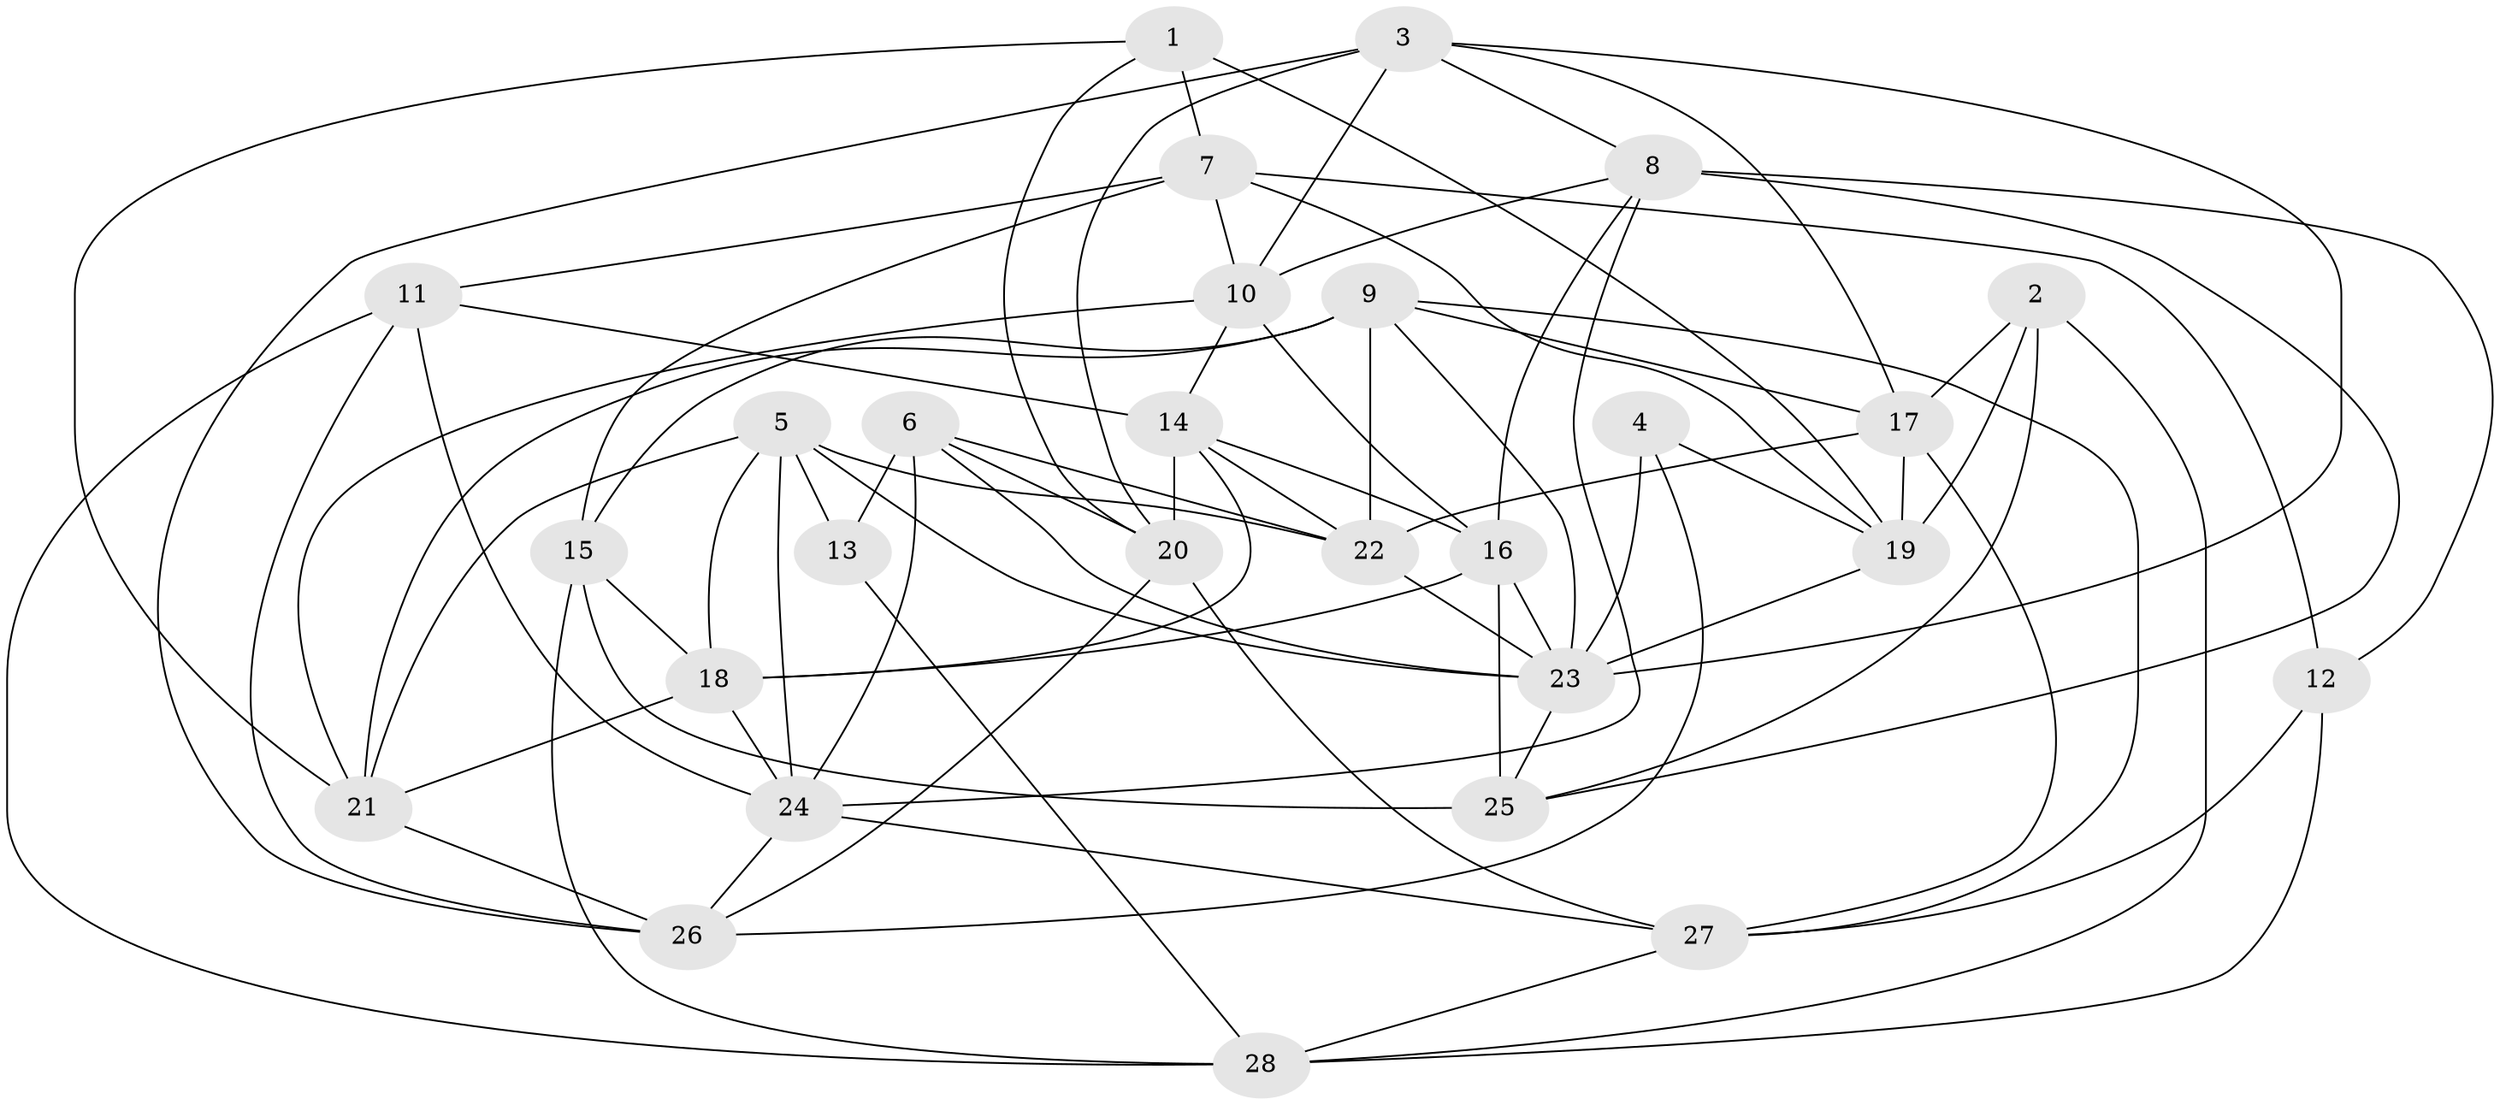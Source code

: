 // original degree distribution, {4: 1.0}
// Generated by graph-tools (version 1.1) at 2025/26/03/09/25 03:26:54]
// undirected, 28 vertices, 78 edges
graph export_dot {
graph [start="1"]
  node [color=gray90,style=filled];
  1;
  2;
  3;
  4;
  5;
  6;
  7;
  8;
  9;
  10;
  11;
  12;
  13;
  14;
  15;
  16;
  17;
  18;
  19;
  20;
  21;
  22;
  23;
  24;
  25;
  26;
  27;
  28;
  1 -- 7 [weight=1.0];
  1 -- 19 [weight=1.0];
  1 -- 20 [weight=1.0];
  1 -- 21 [weight=1.0];
  2 -- 17 [weight=1.0];
  2 -- 19 [weight=1.0];
  2 -- 25 [weight=1.0];
  2 -- 28 [weight=1.0];
  3 -- 8 [weight=1.0];
  3 -- 10 [weight=1.0];
  3 -- 17 [weight=1.0];
  3 -- 20 [weight=1.0];
  3 -- 23 [weight=1.0];
  3 -- 26 [weight=1.0];
  4 -- 19 [weight=1.0];
  4 -- 23 [weight=2.0];
  4 -- 26 [weight=1.0];
  5 -- 13 [weight=1.0];
  5 -- 18 [weight=1.0];
  5 -- 21 [weight=1.0];
  5 -- 22 [weight=1.0];
  5 -- 23 [weight=1.0];
  5 -- 24 [weight=1.0];
  6 -- 13 [weight=2.0];
  6 -- 20 [weight=1.0];
  6 -- 22 [weight=1.0];
  6 -- 23 [weight=1.0];
  6 -- 24 [weight=1.0];
  7 -- 10 [weight=1.0];
  7 -- 11 [weight=1.0];
  7 -- 12 [weight=1.0];
  7 -- 15 [weight=1.0];
  7 -- 19 [weight=1.0];
  8 -- 10 [weight=1.0];
  8 -- 12 [weight=1.0];
  8 -- 16 [weight=1.0];
  8 -- 24 [weight=1.0];
  8 -- 25 [weight=1.0];
  9 -- 15 [weight=1.0];
  9 -- 17 [weight=1.0];
  9 -- 21 [weight=1.0];
  9 -- 22 [weight=1.0];
  9 -- 23 [weight=1.0];
  9 -- 27 [weight=1.0];
  10 -- 14 [weight=1.0];
  10 -- 16 [weight=1.0];
  10 -- 21 [weight=1.0];
  11 -- 14 [weight=1.0];
  11 -- 24 [weight=2.0];
  11 -- 26 [weight=1.0];
  11 -- 28 [weight=1.0];
  12 -- 27 [weight=1.0];
  12 -- 28 [weight=1.0];
  13 -- 28 [weight=1.0];
  14 -- 16 [weight=1.0];
  14 -- 18 [weight=1.0];
  14 -- 20 [weight=1.0];
  14 -- 22 [weight=1.0];
  15 -- 18 [weight=1.0];
  15 -- 25 [weight=2.0];
  15 -- 28 [weight=1.0];
  16 -- 18 [weight=1.0];
  16 -- 23 [weight=1.0];
  16 -- 25 [weight=1.0];
  17 -- 19 [weight=1.0];
  17 -- 22 [weight=1.0];
  17 -- 27 [weight=1.0];
  18 -- 21 [weight=1.0];
  18 -- 24 [weight=1.0];
  19 -- 23 [weight=1.0];
  20 -- 26 [weight=1.0];
  20 -- 27 [weight=1.0];
  21 -- 26 [weight=1.0];
  22 -- 23 [weight=1.0];
  23 -- 25 [weight=1.0];
  24 -- 26 [weight=1.0];
  24 -- 27 [weight=1.0];
  27 -- 28 [weight=1.0];
}
